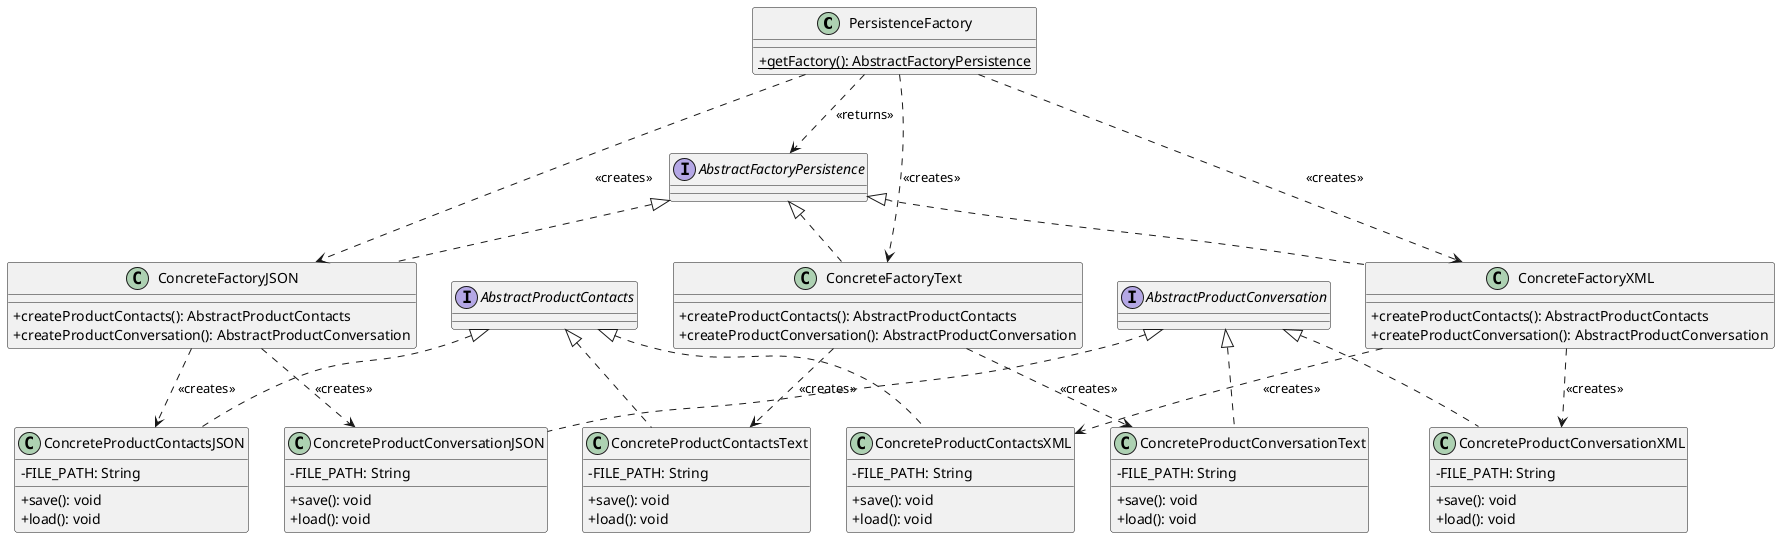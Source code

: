 @startuml Focused Abstract Factory
skinparam classAttributeIconSize 0
skinparam shadowing false

' factory para decidir cual usar por config
class PersistenceFactory {
    + {static} getFactory(): AbstractFactoryPersistence
}

' interfaces
interface AbstractFactoryPersistence
interface AbstractProductContacts
interface AbstractProductConversation

' La implementación concreta para JSON
class ConcreteFactoryJSON {
    + createProductContacts(): AbstractProductContacts
    + createProductConversation(): AbstractProductConversation
}

class ConcreteProductContactsJSON {
    - FILE_PATH: String
    + save(): void
    + load(): void
}

class ConcreteProductConversationJSON {
    - FILE_PATH: String
    + save(): void
    + load(): void
}

' La implementación concreta para XML
class ConcreteFactoryXML {
    + createProductContacts(): AbstractProductContacts
    + createProductConversation(): AbstractProductConversation
}

class ConcreteProductContactsXML {
    - FILE_PATH: String
    + save(): void
    + load(): void
}

class ConcreteProductConversationXML {
    - FILE_PATH: String
    + save(): void
    + load(): void
}

' La implementación concreta para text
class ConcreteFactoryText {
    + createProductContacts(): AbstractProductContacts
    + createProductConversation(): AbstractProductConversation
}

class ConcreteProductContactsText {
    - FILE_PATH: String
    + save(): void
    + load(): void
}

class ConcreteProductConversationText {
    - FILE_PATH: String
    + save(): void
    + load(): void
}


' --- RELACIONES ---

' TEXTO
PersistenceFactory ..> ConcreteFactoryText : <<creates>>
AbstractFactoryPersistence <|.. ConcreteFactoryText

AbstractProductContacts <|.. ConcreteProductContactsText
AbstractProductConversation <|.. ConcreteProductConversationText

ConcreteFactoryText ..> ConcreteProductContactsText : <<creates>>
ConcreteFactoryText ..> ConcreteProductConversationText : <<creates>>



' XML
PersistenceFactory ..> ConcreteFactoryXML : <<creates>>
AbstractFactoryPersistence <|.. ConcreteFactoryXML

AbstractProductContacts <|.. ConcreteProductContactsXML
AbstractProductConversation <|.. ConcreteProductConversationXML

ConcreteFactoryXML ..> ConcreteProductContactsXML : <<creates>>
ConcreteFactoryXML ..> ConcreteProductConversationXML : <<creates>>



' JSON
PersistenceFactory ..> ConcreteFactoryJSON : <<creates>>
PersistenceFactory ..> AbstractFactoryPersistence : <<returns>>


AbstractFactoryPersistence <|.. ConcreteFactoryJSON


AbstractProductContacts <|.. ConcreteProductContactsJSON
AbstractProductConversation <|.. ConcreteProductConversationJSON


ConcreteFactoryJSON ..> ConcreteProductContactsJSON : <<creates>>
ConcreteFactoryJSON ..> ConcreteProductConversationJSON : <<creates>>


@enduml